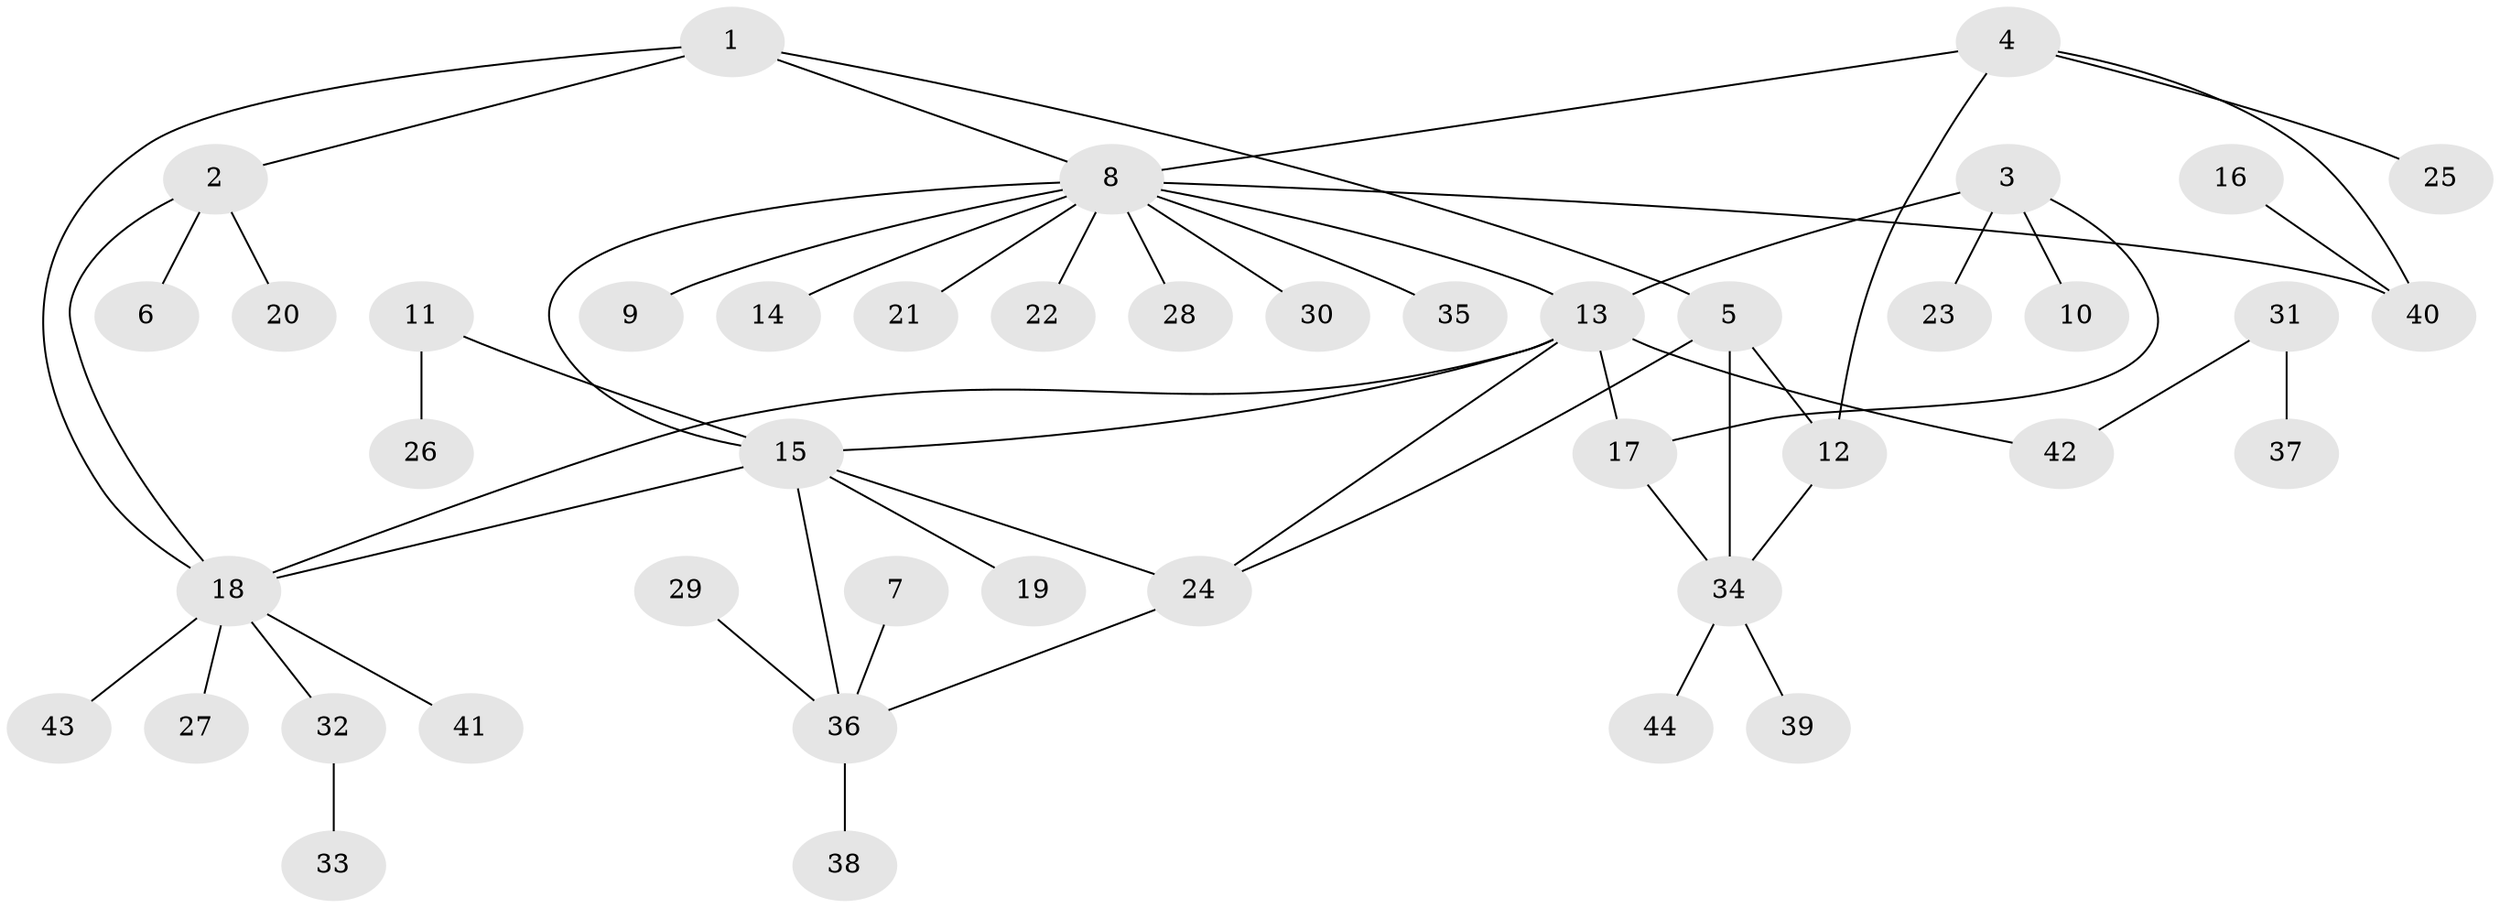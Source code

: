 // original degree distribution, {4: 0.11290322580645161, 9: 0.016129032258064516, 8: 0.016129032258064516, 6: 0.03225806451612903, 5: 0.03225806451612903, 7: 0.016129032258064516, 13: 0.016129032258064516, 3: 0.03225806451612903, 1: 0.5967741935483871, 2: 0.12903225806451613}
// Generated by graph-tools (version 1.1) at 2025/37/03/04/25 23:37:51]
// undirected, 44 vertices, 55 edges
graph export_dot {
  node [color=gray90,style=filled];
  1;
  2;
  3;
  4;
  5;
  6;
  7;
  8;
  9;
  10;
  11;
  12;
  13;
  14;
  15;
  16;
  17;
  18;
  19;
  20;
  21;
  22;
  23;
  24;
  25;
  26;
  27;
  28;
  29;
  30;
  31;
  32;
  33;
  34;
  35;
  36;
  37;
  38;
  39;
  40;
  41;
  42;
  43;
  44;
  1 -- 2 [weight=1.0];
  1 -- 5 [weight=1.0];
  1 -- 8 [weight=1.0];
  1 -- 18 [weight=1.0];
  2 -- 6 [weight=1.0];
  2 -- 18 [weight=1.0];
  2 -- 20 [weight=1.0];
  3 -- 10 [weight=1.0];
  3 -- 13 [weight=1.0];
  3 -- 17 [weight=1.0];
  3 -- 23 [weight=1.0];
  4 -- 8 [weight=1.0];
  4 -- 12 [weight=1.0];
  4 -- 25 [weight=1.0];
  4 -- 40 [weight=1.0];
  5 -- 12 [weight=1.0];
  5 -- 24 [weight=1.0];
  5 -- 34 [weight=1.0];
  7 -- 36 [weight=1.0];
  8 -- 9 [weight=1.0];
  8 -- 13 [weight=1.0];
  8 -- 14 [weight=1.0];
  8 -- 15 [weight=1.0];
  8 -- 21 [weight=1.0];
  8 -- 22 [weight=1.0];
  8 -- 28 [weight=1.0];
  8 -- 30 [weight=1.0];
  8 -- 35 [weight=1.0];
  8 -- 40 [weight=1.0];
  11 -- 15 [weight=1.0];
  11 -- 26 [weight=1.0];
  12 -- 34 [weight=1.0];
  13 -- 15 [weight=1.0];
  13 -- 17 [weight=1.0];
  13 -- 18 [weight=1.0];
  13 -- 24 [weight=1.0];
  13 -- 42 [weight=1.0];
  15 -- 18 [weight=1.0];
  15 -- 19 [weight=1.0];
  15 -- 24 [weight=1.0];
  15 -- 36 [weight=1.0];
  16 -- 40 [weight=1.0];
  17 -- 34 [weight=1.0];
  18 -- 27 [weight=1.0];
  18 -- 32 [weight=1.0];
  18 -- 41 [weight=1.0];
  18 -- 43 [weight=1.0];
  24 -- 36 [weight=1.0];
  29 -- 36 [weight=1.0];
  31 -- 37 [weight=1.0];
  31 -- 42 [weight=1.0];
  32 -- 33 [weight=1.0];
  34 -- 39 [weight=1.0];
  34 -- 44 [weight=1.0];
  36 -- 38 [weight=1.0];
}
